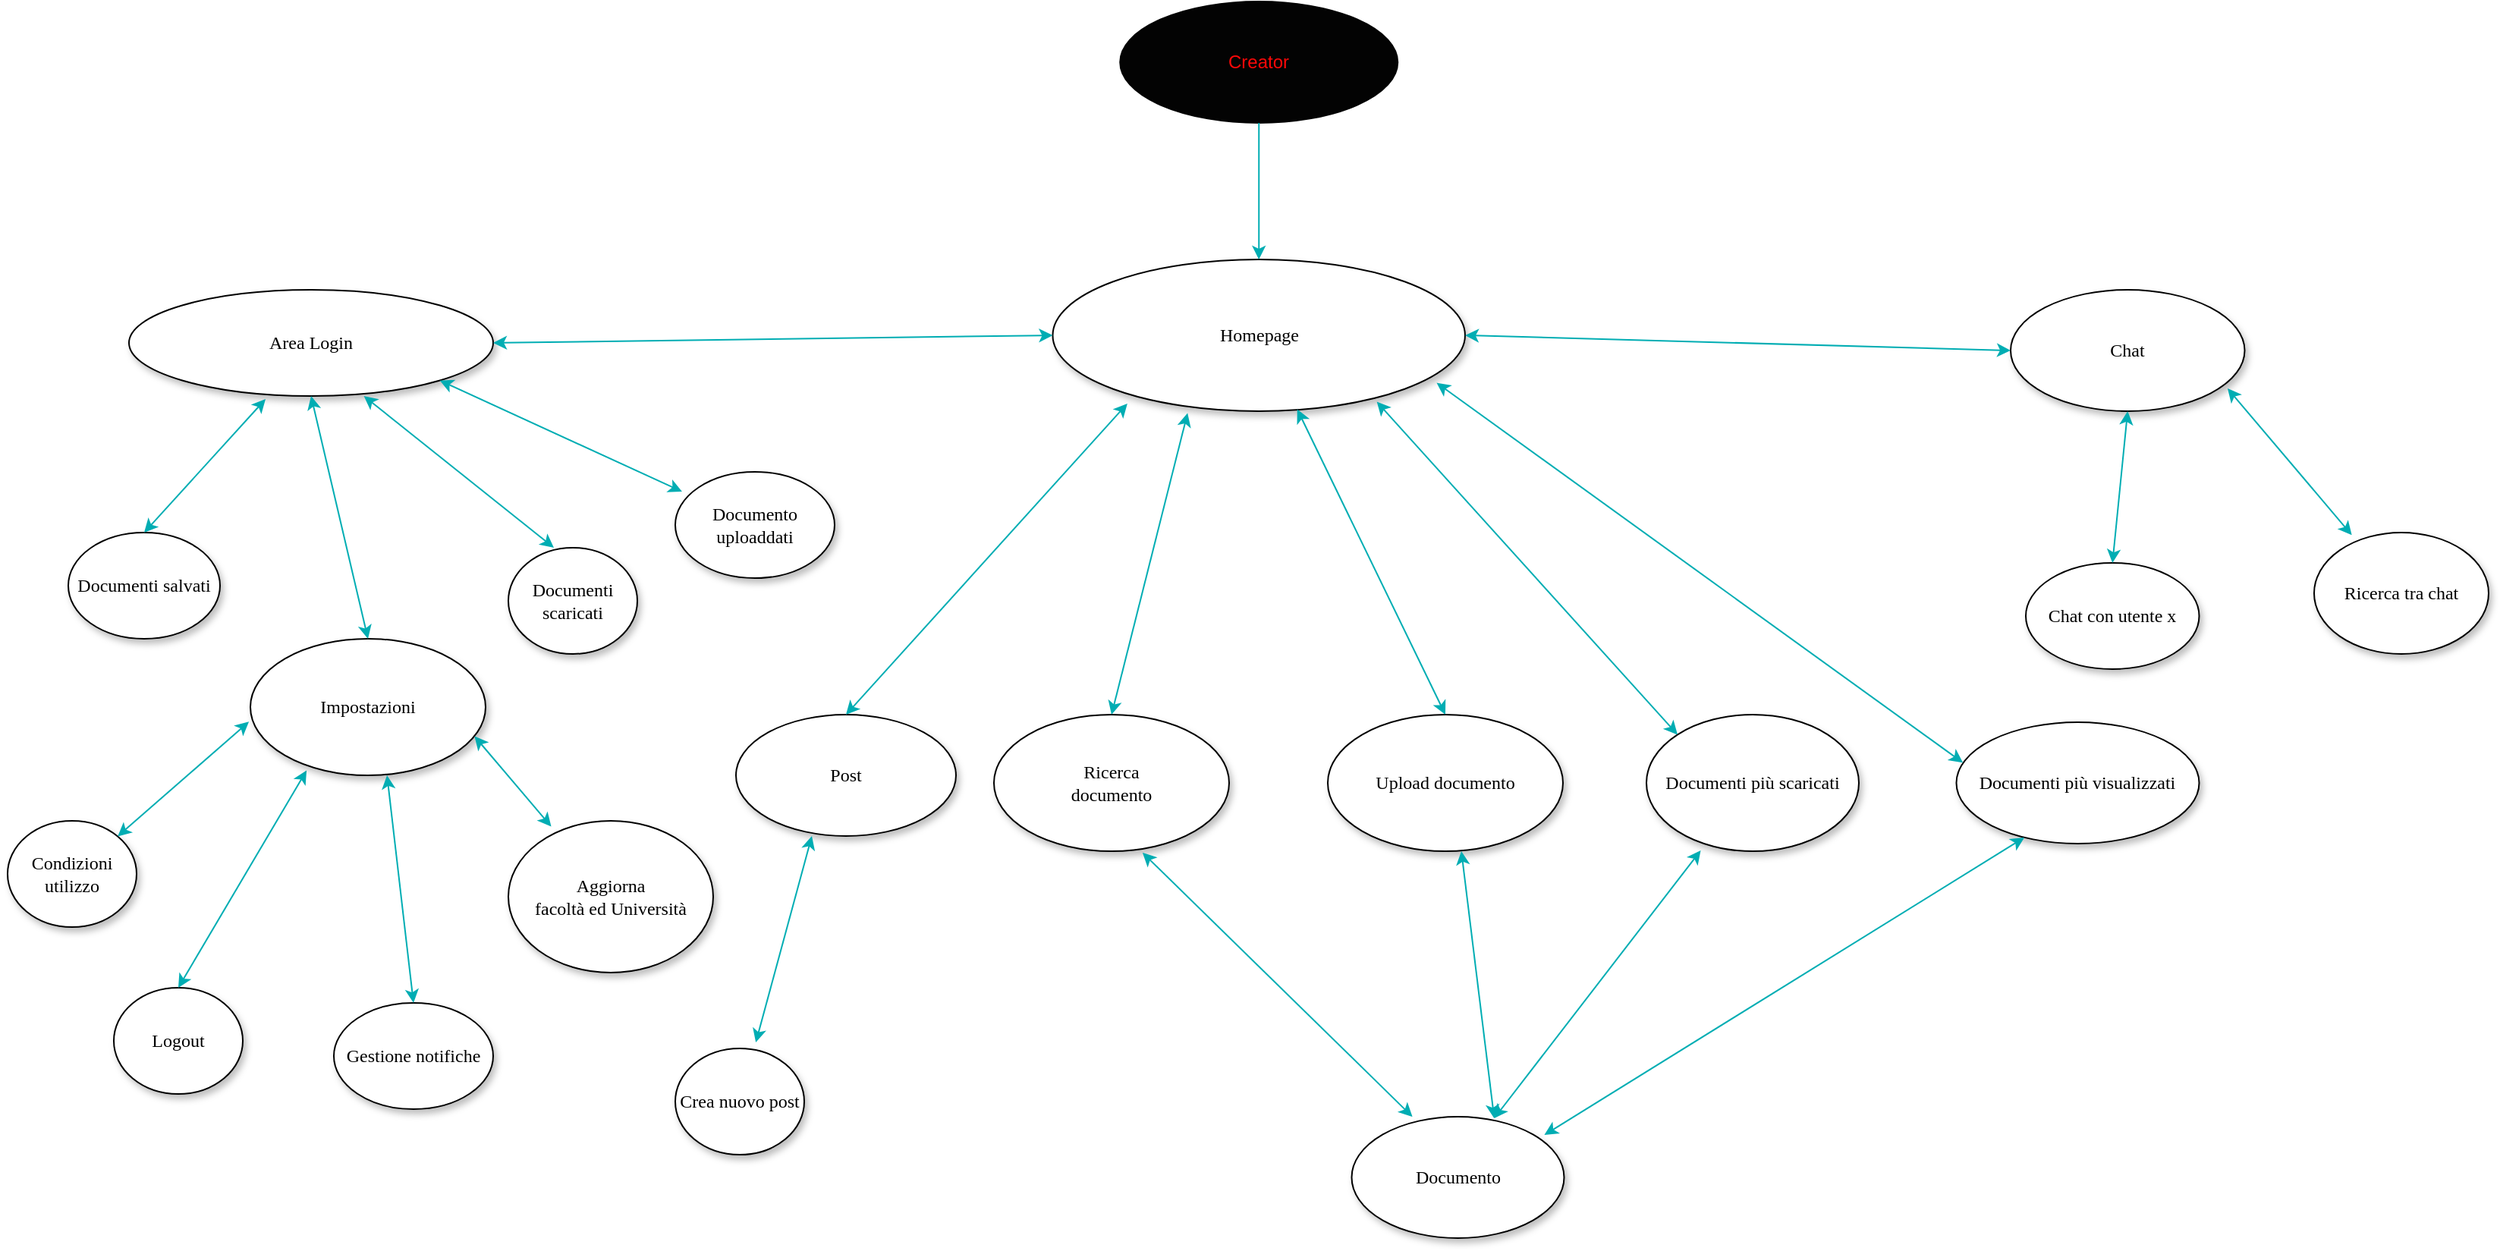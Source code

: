<mxfile version="20.6.0" type="google"><diagram id="xeksh1kA4uZqTGsMK959" name="Page-1"><mxGraphModel grid="1" page="1" gridSize="10" guides="1" tooltips="1" connect="1" arrows="1" fold="1" pageScale="1" pageWidth="850" pageHeight="1100" math="0" shadow="0"><root><mxCell id="0"/><mxCell id="1" parent="0"/><mxCell id="IQy5hMM-luLO5s96C-xl-1" value="Homepage" style="ellipse;whiteSpace=wrap;html=1;rounded=0;shadow=1;comic=0;labelBackgroundColor=none;strokeWidth=1;fontFamily=Verdana;fontSize=12;align=center;" vertex="1" parent="1"><mxGeometry x="688.74" y="200" width="271.75" height="100" as="geometry"/></mxCell><mxCell id="IQy5hMM-luLO5s96C-xl-2" value="Post" style="ellipse;whiteSpace=wrap;html=1;rounded=0;shadow=1;comic=0;labelBackgroundColor=none;strokeWidth=1;fontFamily=Verdana;fontSize=12;align=center;" vertex="1" parent="1"><mxGeometry x="480" y="500" width="145" height="80" as="geometry"/></mxCell><mxCell id="IQy5hMM-luLO5s96C-xl-3" value="Area Login" style="ellipse;whiteSpace=wrap;html=1;rounded=0;shadow=1;comic=0;labelBackgroundColor=none;strokeWidth=1;fontFamily=Verdana;fontSize=12;align=center;" vertex="1" parent="1"><mxGeometry x="80" y="220" width="240" height="70" as="geometry"/></mxCell><mxCell id="IQy5hMM-luLO5s96C-xl-4" value="Creator" style="ellipse;whiteSpace=wrap;html=1;gradientColor=none;fillColor=#030303;fontColor=#FF0808;" vertex="1" parent="1"><mxGeometry x="733.12" y="30" width="183" height="80" as="geometry"/></mxCell><mxCell id="IQy5hMM-luLO5s96C-xl-5" value="" style="endArrow=classic;startArrow=classic;html=1;rounded=0;shadow=0;strokeColor=#00ADB3;sourcePerimeterSpacing=5;targetPerimeterSpacing=5;jumpStyle=gap;exitX=1;exitY=0.5;exitDx=0;exitDy=0;entryX=0;entryY=0.5;entryDx=0;entryDy=0;" edge="1" parent="1" source="IQy5hMM-luLO5s96C-xl-3" target="IQy5hMM-luLO5s96C-xl-1"><mxGeometry width="50" height="50" relative="1" as="geometry"><mxPoint x="552.5" y="285" as="sourcePoint"/><mxPoint x="857.5" y="480" as="targetPoint"/></mxGeometry></mxCell><mxCell id="IQy5hMM-luLO5s96C-xl-6" value="" style="endArrow=classic;startArrow=classic;html=1;rounded=0;shadow=0;strokeColor=#00ADB3;sourcePerimeterSpacing=5;targetPerimeterSpacing=5;jumpStyle=gap;exitX=0.5;exitY=0;exitDx=0;exitDy=0;entryX=0.181;entryY=0.95;entryDx=0;entryDy=0;entryPerimeter=0;" edge="1" parent="1" source="IQy5hMM-luLO5s96C-xl-2" target="IQy5hMM-luLO5s96C-xl-1"><mxGeometry width="50" height="50" relative="1" as="geometry"><mxPoint x="492.5" y="365" as="sourcePoint"/><mxPoint x="777.5" y="340" as="targetPoint"/></mxGeometry></mxCell><mxCell id="IQy5hMM-luLO5s96C-xl-7" value="&lt;div&gt;Ricerca&lt;/div&gt;&lt;div&gt;documento&lt;br&gt;&lt;/div&gt;" style="ellipse;whiteSpace=wrap;html=1;rounded=0;shadow=1;comic=0;labelBackgroundColor=none;strokeWidth=1;fontFamily=Verdana;fontSize=12;align=center;" vertex="1" parent="1"><mxGeometry x="650" y="500" width="155" height="90" as="geometry"/></mxCell><mxCell id="IQy5hMM-luLO5s96C-xl-8" value="" style="endArrow=classic;startArrow=classic;html=1;rounded=0;shadow=0;strokeColor=#00ADB3;sourcePerimeterSpacing=5;targetPerimeterSpacing=5;jumpStyle=gap;exitX=0.5;exitY=0;exitDx=0;exitDy=0;entryX=0.327;entryY=1.013;entryDx=0;entryDy=0;entryPerimeter=0;" edge="1" parent="1" source="IQy5hMM-luLO5s96C-xl-7" target="IQy5hMM-luLO5s96C-xl-1"><mxGeometry width="50" height="50" relative="1" as="geometry"><mxPoint x="740" y="440" as="sourcePoint"/><mxPoint x="793.49" y="353" as="targetPoint"/></mxGeometry></mxCell><mxCell id="IQy5hMM-luLO5s96C-xl-9" value="Logout" style="ellipse;whiteSpace=wrap;html=1;rounded=0;shadow=1;comic=0;labelBackgroundColor=none;strokeWidth=1;fontFamily=Verdana;fontSize=12;align=center;" vertex="1" parent="1"><mxGeometry x="70" y="680" width="85" height="70" as="geometry"/></mxCell><mxCell id="IQy5hMM-luLO5s96C-xl-10" value="" style="endArrow=classic;html=1;rounded=0;shadow=0;strokeColor=#00ADB3;fontColor=#FF0808;sourcePerimeterSpacing=5;targetPerimeterSpacing=5;jumpStyle=gap;entryX=0.5;entryY=0;entryDx=0;entryDy=0;exitX=0.5;exitY=1;exitDx=0;exitDy=0;" edge="1" parent="1" source="IQy5hMM-luLO5s96C-xl-4" target="IQy5hMM-luLO5s96C-xl-1"><mxGeometry width="50" height="50" relative="1" as="geometry"><mxPoint x="724.5" y="240" as="sourcePoint"/><mxPoint x="794.5" y="210" as="targetPoint"/></mxGeometry></mxCell><mxCell id="IQy5hMM-luLO5s96C-xl-11" value="" style="endArrow=classic;startArrow=classic;html=1;rounded=0;shadow=0;strokeColor=#00ADB3;sourcePerimeterSpacing=5;targetPerimeterSpacing=5;jumpStyle=gap;exitX=0.239;exitY=0.964;exitDx=0;exitDy=0;entryX=0.5;entryY=0;entryDx=0;entryDy=0;exitPerimeter=0;" edge="1" parent="1" source="IQy5hMM-luLO5s96C-xl-12" target="IQy5hMM-luLO5s96C-xl-9"><mxGeometry width="50" height="50" relative="1" as="geometry"><mxPoint x="262.18" y="470" as="sourcePoint"/><mxPoint x="-12.82" y="580" as="targetPoint"/></mxGeometry></mxCell><mxCell id="IQy5hMM-luLO5s96C-xl-12" value="Impostazioni" style="ellipse;whiteSpace=wrap;html=1;rounded=0;shadow=1;comic=0;labelBackgroundColor=none;strokeWidth=1;fontFamily=Verdana;fontSize=12;align=center;" vertex="1" parent="1"><mxGeometry x="160" y="450" width="155" height="90" as="geometry"/></mxCell><mxCell id="IQy5hMM-luLO5s96C-xl-13" value="" style="endArrow=classic;startArrow=classic;html=1;rounded=0;shadow=0;strokeColor=#00ADB3;sourcePerimeterSpacing=5;targetPerimeterSpacing=5;jumpStyle=gap;entryX=0.5;entryY=0;entryDx=0;entryDy=0;exitX=0.5;exitY=1;exitDx=0;exitDy=0;" edge="1" parent="1" source="IQy5hMM-luLO5s96C-xl-3" target="IQy5hMM-luLO5s96C-xl-12"><mxGeometry width="50" height="50" relative="1" as="geometry"><mxPoint x="488.64" y="311.65" as="sourcePoint"/><mxPoint x="210" y="510" as="targetPoint"/></mxGeometry></mxCell><mxCell id="IQy5hMM-luLO5s96C-xl-14" value="Chat" style="ellipse;whiteSpace=wrap;html=1;rounded=0;shadow=1;comic=0;labelBackgroundColor=none;strokeWidth=1;fontFamily=Verdana;fontSize=12;align=center;" vertex="1" parent="1"><mxGeometry x="1320" y="220" width="154.25" height="80" as="geometry"/></mxCell><mxCell id="IQy5hMM-luLO5s96C-xl-15" value="Crea nuovo post" style="ellipse;whiteSpace=wrap;html=1;rounded=0;shadow=1;comic=0;labelBackgroundColor=none;strokeWidth=1;fontFamily=Verdana;fontSize=12;align=center;" vertex="1" parent="1"><mxGeometry x="440" y="720" width="85" height="70" as="geometry"/></mxCell><mxCell id="IQy5hMM-luLO5s96C-xl-16" value="Condizioni utilizzo" style="ellipse;whiteSpace=wrap;html=1;rounded=0;shadow=1;comic=0;labelBackgroundColor=none;strokeWidth=1;fontFamily=Verdana;fontSize=12;align=center;" vertex="1" parent="1"><mxGeometry y="570" width="85" height="70" as="geometry"/></mxCell><mxCell id="IQy5hMM-luLO5s96C-xl-17" value="" style="endArrow=classic;startArrow=classic;html=1;rounded=0;shadow=0;strokeColor=#00ADB3;sourcePerimeterSpacing=5;targetPerimeterSpacing=5;jumpStyle=gap;exitX=-0.006;exitY=0.607;exitDx=0;exitDy=0;exitPerimeter=0;entryX=1;entryY=0;entryDx=0;entryDy=0;" edge="1" parent="1" source="IQy5hMM-luLO5s96C-xl-12" target="IQy5hMM-luLO5s96C-xl-16"><mxGeometry width="50" height="50" relative="1" as="geometry"><mxPoint x="186.63" y="465.85" as="sourcePoint"/><mxPoint x="59.995" y="642.52" as="targetPoint"/></mxGeometry></mxCell><mxCell id="IQy5hMM-luLO5s96C-xl-18" value="Documenti salvati" style="ellipse;whiteSpace=wrap;html=1;rounded=0;shadow=1;comic=0;labelBackgroundColor=none;strokeWidth=1;fontFamily=Verdana;fontSize=12;align=center;" vertex="1" parent="1"><mxGeometry x="40" y="380" width="100" height="70" as="geometry"/></mxCell><mxCell id="IQy5hMM-luLO5s96C-xl-19" value="" style="endArrow=classic;startArrow=classic;html=1;rounded=0;shadow=0;strokeColor=#00ADB3;sourcePerimeterSpacing=5;targetPerimeterSpacing=5;jumpStyle=gap;entryX=0.5;entryY=0;entryDx=0;entryDy=0;exitX=0.375;exitY=1.029;exitDx=0;exitDy=0;exitPerimeter=0;" edge="1" parent="1" source="IQy5hMM-luLO5s96C-xl-3" target="IQy5hMM-luLO5s96C-xl-18"><mxGeometry width="50" height="50" relative="1" as="geometry"><mxPoint x="207.514" y="290.148" as="sourcePoint"/><mxPoint x="117.552" y="340.251" as="targetPoint"/></mxGeometry></mxCell><mxCell id="IQy5hMM-luLO5s96C-xl-20" value="" style="endArrow=classic;startArrow=classic;html=1;rounded=0;shadow=0;strokeColor=#00ADB3;sourcePerimeterSpacing=5;targetPerimeterSpacing=5;jumpStyle=gap;entryX=0.345;entryY=1;entryDx=0;entryDy=0;entryPerimeter=0;" edge="1" parent="1" source="IQy5hMM-luLO5s96C-xl-15" target="IQy5hMM-luLO5s96C-xl-2"><mxGeometry width="50" height="50" relative="1" as="geometry"><mxPoint x="591.17" y="640.84" as="sourcePoint"/><mxPoint x="650" y="590" as="targetPoint"/></mxGeometry></mxCell><mxCell id="IQy5hMM-luLO5s96C-xl-21" value="" style="endArrow=classic;startArrow=classic;html=1;rounded=0;shadow=0;strokeColor=#00ADB3;sourcePerimeterSpacing=5;targetPerimeterSpacing=5;jumpStyle=gap;entryX=1;entryY=0.5;entryDx=0;entryDy=0;exitX=0;exitY=0.5;exitDx=0;exitDy=0;" edge="1" parent="1" source="IQy5hMM-luLO5s96C-xl-14" target="IQy5hMM-luLO5s96C-xl-1"><mxGeometry width="50" height="50" relative="1" as="geometry"><mxPoint x="1020" y="260" as="sourcePoint"/><mxPoint x="888.998" y="288.368" as="targetPoint"/></mxGeometry></mxCell><mxCell id="IQy5hMM-luLO5s96C-xl-22" value="Ricerca tra chat" style="ellipse;whiteSpace=wrap;html=1;rounded=0;shadow=1;comic=0;labelBackgroundColor=none;strokeWidth=1;fontFamily=Verdana;fontSize=12;align=center;" vertex="1" parent="1"><mxGeometry x="1520" y="380" width="115" height="80" as="geometry"/></mxCell><mxCell id="IQy5hMM-luLO5s96C-xl-23" value="" style="endArrow=classic;startArrow=classic;html=1;rounded=0;shadow=0;strokeColor=#00ADB3;sourcePerimeterSpacing=5;targetPerimeterSpacing=5;jumpStyle=gap;entryX=0.927;entryY=0.813;entryDx=0;entryDy=0;entryPerimeter=0;" edge="1" parent="1" source="IQy5hMM-luLO5s96C-xl-22" target="IQy5hMM-luLO5s96C-xl-14"><mxGeometry width="50" height="50" relative="1" as="geometry"><mxPoint x="1090.0" y="280" as="sourcePoint"/><mxPoint x="911.75" y="260" as="targetPoint"/></mxGeometry></mxCell><mxCell id="IQy5hMM-luLO5s96C-xl-24" value="Gestione notifiche" style="ellipse;whiteSpace=wrap;html=1;rounded=0;shadow=1;comic=0;labelBackgroundColor=none;strokeWidth=1;fontFamily=Verdana;fontSize=12;align=center;" vertex="1" parent="1"><mxGeometry x="215" y="690" width="105" height="70" as="geometry"/></mxCell><mxCell id="IQy5hMM-luLO5s96C-xl-25" value="" style="endArrow=classic;startArrow=classic;html=1;rounded=0;shadow=0;strokeColor=#00ADB3;sourcePerimeterSpacing=5;targetPerimeterSpacing=5;jumpStyle=gap;exitX=0.581;exitY=1;exitDx=0;exitDy=0;entryX=0.5;entryY=0;entryDx=0;entryDy=0;exitPerimeter=0;" edge="1" parent="1" source="IQy5hMM-luLO5s96C-xl-12" target="IQy5hMM-luLO5s96C-xl-24"><mxGeometry width="50" height="50" relative="1" as="geometry"><mxPoint x="177.495" y="647.48" as="sourcePoint"/><mxPoint x="139.68" y="720" as="targetPoint"/></mxGeometry></mxCell><mxCell id="IQy5hMM-luLO5s96C-xl-26" value="Documenti scaricati" style="ellipse;whiteSpace=wrap;html=1;rounded=0;shadow=1;comic=0;labelBackgroundColor=none;strokeWidth=1;fontFamily=Verdana;fontSize=12;align=center;" vertex="1" parent="1"><mxGeometry x="330" y="390" width="85" height="70" as="geometry"/></mxCell><mxCell id="IQy5hMM-luLO5s96C-xl-27" value="" style="endArrow=classic;startArrow=classic;html=1;rounded=0;shadow=0;strokeColor=#00ADB3;sourcePerimeterSpacing=5;targetPerimeterSpacing=5;jumpStyle=gap;entryX=0.353;entryY=0;entryDx=0;entryDy=0;exitX=0.645;exitY=1;exitDx=0;exitDy=0;exitPerimeter=0;entryPerimeter=0;" edge="1" parent="1" source="IQy5hMM-luLO5s96C-xl-3" target="IQy5hMM-luLO5s96C-xl-26"><mxGeometry width="50" height="50" relative="1" as="geometry"><mxPoint x="252.5" y="290" as="sourcePoint"/><mxPoint x="237.5" y="360" as="targetPoint"/></mxGeometry></mxCell><mxCell id="IQy5hMM-luLO5s96C-xl-28" value="Documenti più scaricati" style="ellipse;whiteSpace=wrap;html=1;rounded=0;shadow=1;comic=0;labelBackgroundColor=none;strokeWidth=1;fontFamily=Verdana;fontSize=12;align=center;" vertex="1" parent="1"><mxGeometry x="1080" y="500" width="140" height="90" as="geometry"/></mxCell><mxCell id="IQy5hMM-luLO5s96C-xl-29" value="" style="endArrow=classic;startArrow=classic;html=1;rounded=0;shadow=0;strokeColor=#00ADB3;sourcePerimeterSpacing=5;targetPerimeterSpacing=5;jumpStyle=gap;exitX=0;exitY=0;exitDx=0;exitDy=0;entryX=0.786;entryY=0.938;entryDx=0;entryDy=0;entryPerimeter=0;" edge="1" parent="1" source="IQy5hMM-luLO5s96C-xl-28" target="IQy5hMM-luLO5s96C-xl-1"><mxGeometry width="50" height="50" relative="1" as="geometry"><mxPoint x="900" y="540" as="sourcePoint"/><mxPoint x="842.029" y="303.36" as="targetPoint"/></mxGeometry></mxCell><mxCell id="IQy5hMM-luLO5s96C-xl-30" value="Chat con utente x" style="ellipse;whiteSpace=wrap;html=1;rounded=0;shadow=1;comic=0;labelBackgroundColor=none;strokeWidth=1;fontFamily=Verdana;fontSize=12;align=center;" vertex="1" parent="1"><mxGeometry x="1330" y="400" width="114.25" height="70" as="geometry"/></mxCell><mxCell id="IQy5hMM-luLO5s96C-xl-31" value="" style="endArrow=classic;startArrow=classic;html=1;rounded=0;shadow=0;strokeColor=#00ADB3;sourcePerimeterSpacing=5;targetPerimeterSpacing=5;jumpStyle=gap;entryX=0.5;entryY=1;entryDx=0;entryDy=0;exitX=0.5;exitY=0;exitDx=0;exitDy=0;" edge="1" parent="1" source="IQy5hMM-luLO5s96C-xl-30" target="IQy5hMM-luLO5s96C-xl-14"><mxGeometry width="50" height="50" relative="1" as="geometry"><mxPoint x="1336.578" y="368.828" as="sourcePoint"/><mxPoint x="1255.379" y="310" as="targetPoint"/></mxGeometry></mxCell><mxCell id="IQy5hMM-luLO5s96C-xl-32" value="Documenti più visualizzati" style="ellipse;whiteSpace=wrap;html=1;rounded=0;shadow=1;comic=0;labelBackgroundColor=none;strokeWidth=1;fontFamily=Verdana;fontSize=12;align=center;" vertex="1" parent="1"><mxGeometry x="1284.25" y="505" width="160" height="80" as="geometry"/></mxCell><mxCell id="IQy5hMM-luLO5s96C-xl-33" value="" style="endArrow=classic;startArrow=classic;html=1;rounded=0;shadow=0;strokeColor=#00ADB3;sourcePerimeterSpacing=5;targetPerimeterSpacing=5;jumpStyle=gap;exitX=0.027;exitY=0.333;exitDx=0;exitDy=0;entryX=0.931;entryY=0.813;entryDx=0;entryDy=0;entryPerimeter=0;exitPerimeter=0;" edge="1" parent="1" source="IQy5hMM-luLO5s96C-xl-32" target="IQy5hMM-luLO5s96C-xl-1"><mxGeometry width="50" height="50" relative="1" as="geometry"><mxPoint x="941.507" y="431.716" as="sourcePoint"/><mxPoint x="878.741" y="295.04" as="targetPoint"/></mxGeometry></mxCell><mxCell id="IQy5hMM-luLO5s96C-xl-34" value="Upload documento" style="ellipse;whiteSpace=wrap;html=1;rounded=0;shadow=1;comic=0;labelBackgroundColor=none;strokeWidth=1;fontFamily=Verdana;fontSize=12;align=center;" vertex="1" parent="1"><mxGeometry x="870" y="500" width="155" height="90" as="geometry"/></mxCell><mxCell id="IQy5hMM-luLO5s96C-xl-35" value="" style="endArrow=classic;startArrow=classic;html=1;rounded=0;shadow=0;strokeColor=#00ADB3;sourcePerimeterSpacing=5;targetPerimeterSpacing=5;jumpStyle=gap;exitX=0.5;exitY=0;exitDx=0;exitDy=0;entryX=0.593;entryY=0.988;entryDx=0;entryDy=0;entryPerimeter=0;" edge="1" parent="1" source="IQy5hMM-luLO5s96C-xl-34" target="IQy5hMM-luLO5s96C-xl-1"><mxGeometry width="50" height="50" relative="1" as="geometry"><mxPoint x="737.5" y="510" as="sourcePoint"/><mxPoint x="807.94" y="301.04" as="targetPoint"/></mxGeometry></mxCell><mxCell id="IQy5hMM-luLO5s96C-xl-36" value="Aggiorna&lt;br&gt;facoltà ed Università" style="ellipse;whiteSpace=wrap;html=1;rounded=0;shadow=1;comic=0;labelBackgroundColor=none;strokeWidth=1;fontFamily=Verdana;fontSize=12;align=center;" vertex="1" parent="1"><mxGeometry x="330" y="570" width="135" height="100" as="geometry"/></mxCell><mxCell id="IQy5hMM-luLO5s96C-xl-37" value="" style="endArrow=classic;startArrow=classic;html=1;rounded=0;shadow=0;strokeColor=#00ADB3;sourcePerimeterSpacing=5;targetPerimeterSpacing=5;jumpStyle=gap;exitX=0.953;exitY=0.714;exitDx=0;exitDy=0;exitPerimeter=0;" edge="1" parent="1" source="IQy5hMM-luLO5s96C-xl-12" target="IQy5hMM-luLO5s96C-xl-36"><mxGeometry width="50" height="50" relative="1" as="geometry"><mxPoint x="241.965" y="601.68" as="sourcePoint"/><mxPoint x="280.345" y="702.52" as="targetPoint"/></mxGeometry></mxCell><mxCell id="IQy5hMM-luLO5s96C-xl-38" value="" style="endArrow=classic;startArrow=classic;html=1;rounded=0;shadow=0;strokeColor=#00ADB3;sourcePerimeterSpacing=5;targetPerimeterSpacing=5;jumpStyle=gap;exitX=0.286;exitY=0;exitDx=0;exitDy=0;entryX=0.632;entryY=1.011;entryDx=0;entryDy=0;exitPerimeter=0;entryPerimeter=0;" edge="1" parent="1" target="IQy5hMM-luLO5s96C-xl-7"><mxGeometry width="50" height="50" relative="1" as="geometry"><mxPoint x="925.79" y="765" as="sourcePoint"/><mxPoint x="820" y="655" as="targetPoint"/></mxGeometry></mxCell><mxCell id="IQy5hMM-luLO5s96C-xl-39" value="" style="endArrow=classic;startArrow=classic;html=1;rounded=0;shadow=0;strokeColor=#00ADB3;sourcePerimeterSpacing=5;targetPerimeterSpacing=5;jumpStyle=gap;exitX=0.671;exitY=0.013;exitDx=0;exitDy=0;exitPerimeter=0;" edge="1" parent="1" target="IQy5hMM-luLO5s96C-xl-28"><mxGeometry width="50" height="50" relative="1" as="geometry"><mxPoint x="979.69" y="766.04" as="sourcePoint"/><mxPoint x="1019.958" y="653.991" as="targetPoint"/></mxGeometry></mxCell><mxCell id="IQy5hMM-luLO5s96C-xl-40" value="" style="endArrow=classic;startArrow=classic;html=1;rounded=0;shadow=0;strokeColor=#00ADB3;sourcePerimeterSpacing=5;targetPerimeterSpacing=5;jumpStyle=gap;exitX=0.907;exitY=0.15;exitDx=0;exitDy=0;entryX=0.28;entryY=0.95;entryDx=0;entryDy=0;exitPerimeter=0;entryPerimeter=0;" edge="1" parent="1" target="IQy5hMM-luLO5s96C-xl-32"><mxGeometry width="50" height="50" relative="1" as="geometry"><mxPoint x="1012.73" y="777" as="sourcePoint"/><mxPoint x="1220.75" y="650" as="targetPoint"/></mxGeometry></mxCell><mxCell id="IQy5hMM-luLO5s96C-xl-41" value="Documento" style="ellipse;whiteSpace=wrap;html=1;rounded=0;shadow=1;comic=0;labelBackgroundColor=none;strokeWidth=1;fontFamily=Verdana;fontSize=12;align=center;" vertex="1" parent="1"><mxGeometry x="885.75" y="765" width="140" height="80" as="geometry"/></mxCell><mxCell id="IQy5hMM-luLO5s96C-xl-42" value="" style="endArrow=classic;startArrow=classic;html=1;rounded=0;shadow=0;strokeColor=#00ADB3;sourcePerimeterSpacing=5;targetPerimeterSpacing=5;jumpStyle=gap;exitX=0.671;exitY=0.013;exitDx=0;exitDy=0;exitPerimeter=0;entryX=0.568;entryY=1;entryDx=0;entryDy=0;entryPerimeter=0;" edge="1" parent="1" target="IQy5hMM-luLO5s96C-xl-34"><mxGeometry width="50" height="50" relative="1" as="geometry"><mxPoint x="979.69" y="766.04" as="sourcePoint"/><mxPoint x="1019.958" y="653.991" as="targetPoint"/></mxGeometry></mxCell><mxCell id="IQy5hMM-luLO5s96C-xl-53" value="Documento uploaddati" style="ellipse;whiteSpace=wrap;html=1;rounded=0;shadow=1;comic=0;labelBackgroundColor=none;strokeWidth=1;fontFamily=Verdana;fontSize=12;align=center;" vertex="1" parent="1"><mxGeometry x="440" y="340" width="105" height="70" as="geometry"/></mxCell><mxCell id="IQy5hMM-luLO5s96C-xl-54" value="" style="endArrow=classic;startArrow=classic;html=1;rounded=0;shadow=0;strokeColor=#00ADB3;sourcePerimeterSpacing=5;targetPerimeterSpacing=5;jumpStyle=gap;exitX=1;exitY=1;exitDx=0;exitDy=0;" edge="1" parent="1" source="IQy5hMM-luLO5s96C-xl-3" target="IQy5hMM-luLO5s96C-xl-53"><mxGeometry width="50" height="50" relative="1" as="geometry"><mxPoint x="244.8" y="300" as="sourcePoint"/><mxPoint x="370.005" y="400" as="targetPoint"/></mxGeometry></mxCell></root></mxGraphModel></diagram></mxfile>